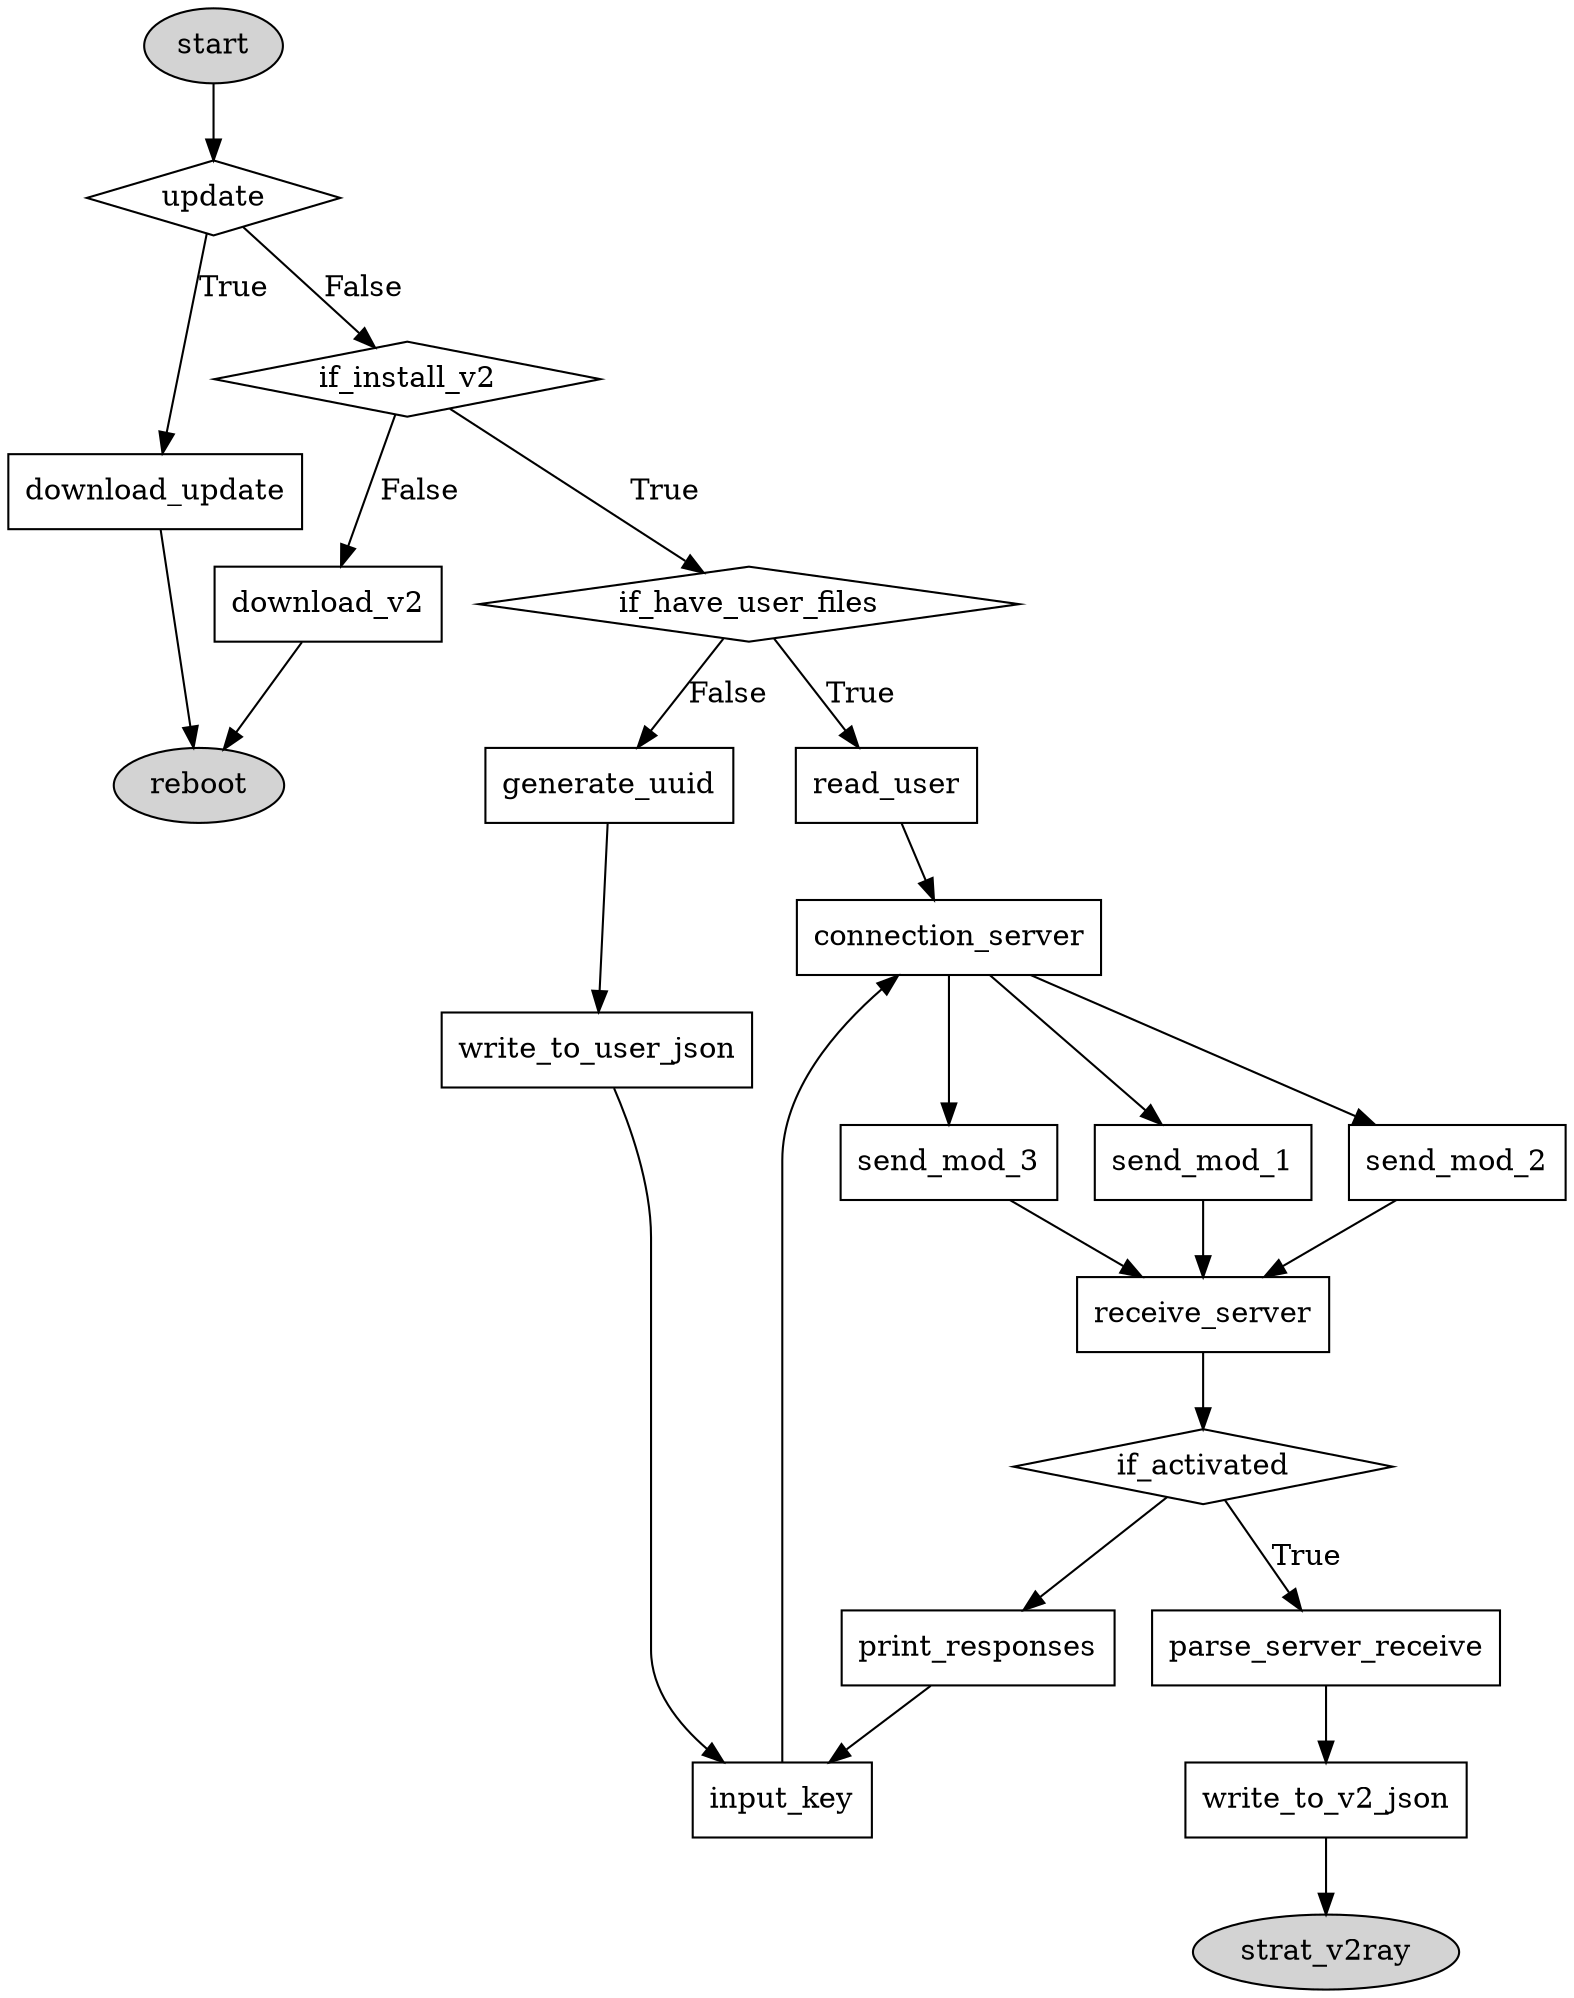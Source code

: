 digraph startgame {

	start[style=filled]
	strat_v2ray[style=filled]
	update[shape=diamond]

	start -> update

	if_install_v2[shape=diamond]
	download_update[shape=box]
	update -> download_update[label="True"]
	update -> if_install_v2[label="False"]

	reboot[style=filled]
	download_update -> reboot

	read_user[shape=box]
	generate_uuid[shape=box]
	download_v2[shape=box]
	write_to_user_json[shape=box]

	if_install_v2 -> download_v2[label="False"]
	download_v2 -> reboot

	if_have_user_files[shape=diamond]
	if_install_v2 -> if_have_user_files[label="True"]


	if_have_user_files -> read_user[label="True"]

	if_have_user_files -> generate_uuid[label="False"]
	generate_uuid -> write_to_user_json

	input_key[shape=box]
	write_to_user_json -> input_key

	connection_server[shape=box]
	input_key -> connection_server

	send_mod_3[shape=box]
	connection_server -> send_mod_3

	receive_server[shape=box]
	send_mod_3 -> receive_server

	read_user -> connection_server
	send_mod_1[shape=box]
	connection_server -> send_mod_1

	send_mod_1 -> receive_server
	if_activated[shape=diamond]
	parse_server_receive[shape=box]
	write_to_v2_json[shape=box]

	receive_server -> if_activated
	if_activated -> parse_server_receive[label="True"]
	parse_server_receive -> write_to_v2_json
	write_to_v2_json -> strat_v2ray

	print_responses[shape=box]
	if_activated -> print_responses
	print_responses -> input_key
	send_mod_2[shape=box]
	connection_server -> send_mod_2
	send_mod_2 -> receive_server




}